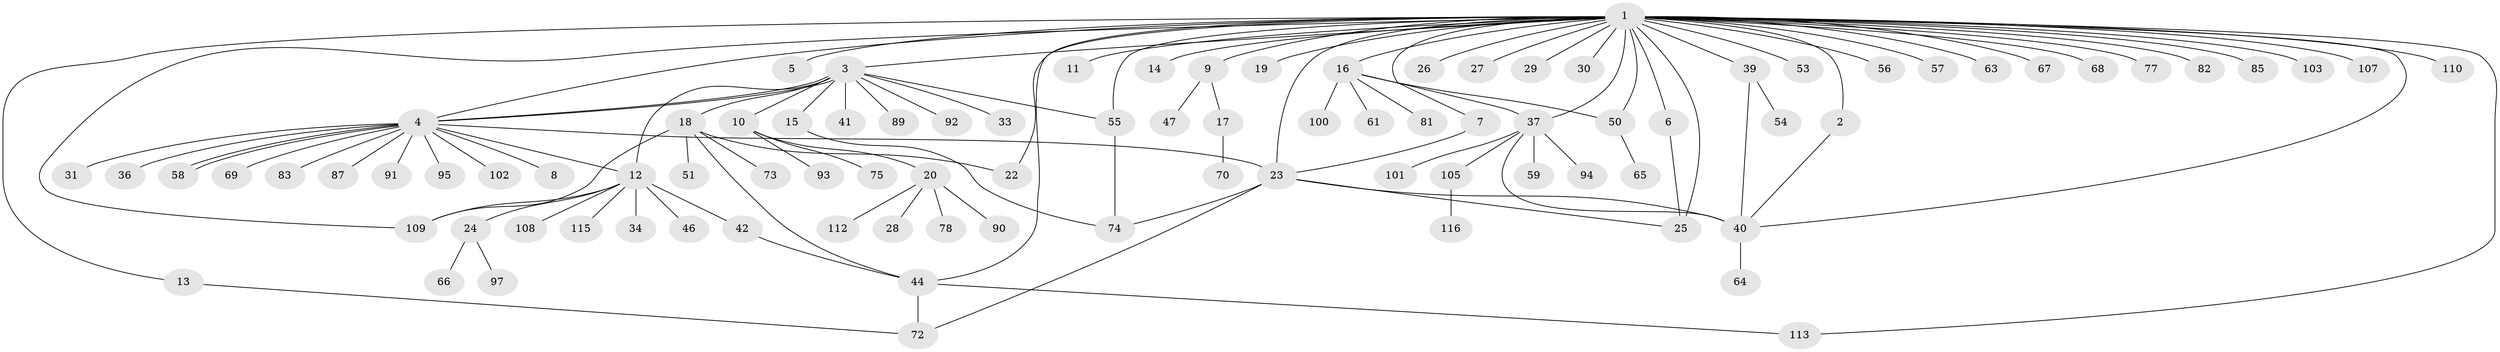 // original degree distribution, {40: 0.008403361344537815, 2: 0.16806722689075632, 13: 0.008403361344537815, 17: 0.008403361344537815, 3: 0.12605042016806722, 1: 0.5882352941176471, 4: 0.025210084033613446, 8: 0.008403361344537815, 5: 0.025210084033613446, 7: 0.01680672268907563, 6: 0.01680672268907563}
// Generated by graph-tools (version 1.1) at 2025/41/03/06/25 10:41:50]
// undirected, 91 vertices, 115 edges
graph export_dot {
graph [start="1"]
  node [color=gray90,style=filled];
  1 [super="+86"];
  2;
  3 [super="+49"];
  4 [super="+52"];
  5 [super="+99"];
  6 [super="+98"];
  7;
  8;
  9;
  10 [super="+45"];
  11;
  12 [super="+35"];
  13 [super="+88"];
  14;
  15 [super="+48"];
  16 [super="+21"];
  17 [super="+38"];
  18 [super="+60"];
  19;
  20 [super="+71"];
  22;
  23 [super="+43"];
  24 [super="+114"];
  25;
  26;
  27;
  28;
  29;
  30;
  31 [super="+32"];
  33;
  34;
  36;
  37 [super="+106"];
  39;
  40 [super="+79"];
  41;
  42;
  44 [super="+118"];
  46;
  47;
  50 [super="+96"];
  51 [super="+80"];
  53;
  54 [super="+76"];
  55;
  56;
  57 [super="+62"];
  58;
  59;
  61;
  63;
  64;
  65;
  66;
  67;
  68;
  69;
  70;
  72;
  73;
  74;
  75 [super="+84"];
  77;
  78;
  81;
  82;
  83;
  85;
  87;
  89;
  90;
  91 [super="+104"];
  92;
  93;
  94;
  95;
  97;
  100;
  101;
  102;
  103;
  105 [super="+119"];
  107 [super="+111"];
  108;
  109;
  110;
  112;
  113 [super="+117"];
  115;
  116;
  1 -- 2;
  1 -- 3;
  1 -- 4;
  1 -- 5;
  1 -- 6;
  1 -- 7;
  1 -- 9;
  1 -- 11;
  1 -- 13;
  1 -- 14;
  1 -- 16;
  1 -- 19;
  1 -- 22;
  1 -- 25;
  1 -- 26;
  1 -- 27;
  1 -- 29;
  1 -- 30;
  1 -- 37;
  1 -- 39;
  1 -- 40;
  1 -- 44;
  1 -- 53;
  1 -- 55;
  1 -- 56;
  1 -- 57;
  1 -- 63;
  1 -- 67;
  1 -- 68;
  1 -- 77;
  1 -- 82;
  1 -- 85;
  1 -- 103;
  1 -- 107;
  1 -- 109;
  1 -- 110;
  1 -- 113;
  1 -- 23;
  1 -- 50;
  2 -- 40;
  3 -- 4;
  3 -- 4;
  3 -- 10;
  3 -- 15;
  3 -- 18;
  3 -- 33;
  3 -- 41;
  3 -- 55;
  3 -- 89;
  3 -- 92;
  3 -- 12;
  4 -- 8;
  4 -- 12;
  4 -- 23;
  4 -- 31;
  4 -- 36;
  4 -- 58;
  4 -- 58;
  4 -- 69;
  4 -- 83;
  4 -- 87;
  4 -- 91;
  4 -- 95;
  4 -- 102;
  6 -- 25;
  7 -- 23;
  9 -- 17;
  9 -- 47;
  10 -- 20;
  10 -- 75;
  10 -- 93;
  12 -- 24;
  12 -- 34;
  12 -- 42;
  12 -- 46;
  12 -- 108;
  12 -- 109;
  12 -- 115;
  13 -- 72;
  15 -- 74;
  16 -- 61;
  16 -- 81;
  16 -- 100;
  16 -- 50;
  16 -- 37;
  17 -- 70;
  18 -- 22;
  18 -- 44;
  18 -- 51;
  18 -- 73;
  18 -- 109;
  20 -- 28;
  20 -- 78;
  20 -- 90;
  20 -- 112;
  23 -- 72;
  23 -- 25;
  23 -- 74;
  23 -- 40;
  24 -- 66;
  24 -- 97;
  37 -- 59;
  37 -- 94;
  37 -- 101;
  37 -- 105;
  37 -- 40;
  39 -- 40;
  39 -- 54;
  40 -- 64;
  42 -- 44;
  44 -- 72;
  44 -- 113;
  50 -- 65;
  55 -- 74;
  105 -- 116;
}

